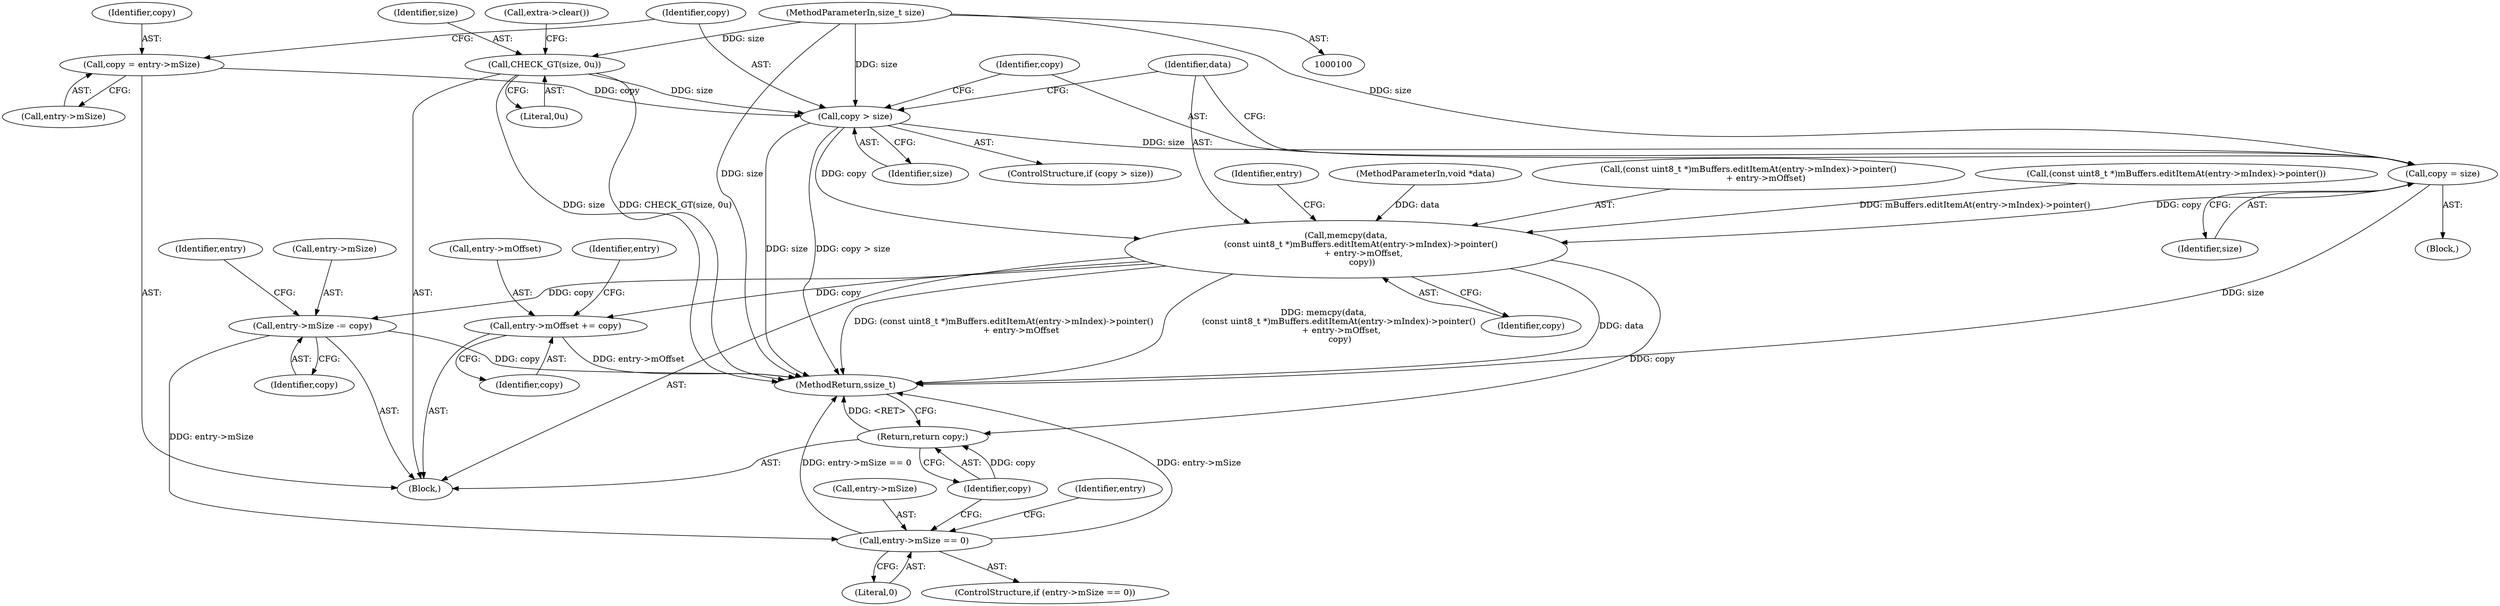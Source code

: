 digraph "0_Android_a2d1d85726aa2a3126e9c331a8e00a8c319c9e2b@API" {
"1000177" [label="(Call,copy > size)"];
"1000171" [label="(Call,copy = entry->mSize)"];
"1000105" [label="(Call,CHECK_GT(size, 0u))"];
"1000102" [label="(MethodParameterIn,size_t size)"];
"1000181" [label="(Call,copy = size)"];
"1000184" [label="(Call,memcpy(data,\n           (const uint8_t *)mBuffers.editItemAt(entry->mIndex)->pointer()\n             + entry->mOffset,\n            copy))"];
"1000194" [label="(Call,entry->mOffset += copy)"];
"1000199" [label="(Call,entry->mSize -= copy)"];
"1000205" [label="(Call,entry->mSize == 0)"];
"1000220" [label="(Return,return copy;)"];
"1000195" [label="(Call,entry->mOffset)"];
"1000101" [label="(MethodParameterIn,void *data)"];
"1000180" [label="(Block,)"];
"1000105" [label="(Call,CHECK_GT(size, 0u))"];
"1000183" [label="(Identifier,size)"];
"1000200" [label="(Call,entry->mSize)"];
"1000108" [label="(Call,extra->clear())"];
"1000173" [label="(Call,entry->mSize)"];
"1000186" [label="(Call,(const uint8_t *)mBuffers.editItemAt(entry->mIndex)->pointer()\n             + entry->mOffset)"];
"1000203" [label="(Identifier,copy)"];
"1000176" [label="(ControlStructure,if (copy > size))"];
"1000177" [label="(Call,copy > size)"];
"1000206" [label="(Call,entry->mSize)"];
"1000209" [label="(Literal,0)"];
"1000106" [label="(Identifier,size)"];
"1000185" [label="(Identifier,data)"];
"1000222" [label="(MethodReturn,ssize_t)"];
"1000198" [label="(Identifier,copy)"];
"1000107" [label="(Literal,0u)"];
"1000221" [label="(Identifier,copy)"];
"1000184" [label="(Call,memcpy(data,\n           (const uint8_t *)mBuffers.editItemAt(entry->mIndex)->pointer()\n             + entry->mOffset,\n            copy))"];
"1000220" [label="(Return,return copy;)"];
"1000104" [label="(Block,)"];
"1000193" [label="(Identifier,copy)"];
"1000187" [label="(Call,(const uint8_t *)mBuffers.editItemAt(entry->mIndex)->pointer())"];
"1000207" [label="(Identifier,entry)"];
"1000196" [label="(Identifier,entry)"];
"1000199" [label="(Call,entry->mSize -= copy)"];
"1000102" [label="(MethodParameterIn,size_t size)"];
"1000178" [label="(Identifier,copy)"];
"1000201" [label="(Identifier,entry)"];
"1000204" [label="(ControlStructure,if (entry->mSize == 0))"];
"1000171" [label="(Call,copy = entry->mSize)"];
"1000181" [label="(Call,copy = size)"];
"1000182" [label="(Identifier,copy)"];
"1000194" [label="(Call,entry->mOffset += copy)"];
"1000179" [label="(Identifier,size)"];
"1000205" [label="(Call,entry->mSize == 0)"];
"1000213" [label="(Identifier,entry)"];
"1000172" [label="(Identifier,copy)"];
"1000177" -> "1000176"  [label="AST: "];
"1000177" -> "1000179"  [label="CFG: "];
"1000178" -> "1000177"  [label="AST: "];
"1000179" -> "1000177"  [label="AST: "];
"1000182" -> "1000177"  [label="CFG: "];
"1000185" -> "1000177"  [label="CFG: "];
"1000177" -> "1000222"  [label="DDG: size"];
"1000177" -> "1000222"  [label="DDG: copy > size"];
"1000171" -> "1000177"  [label="DDG: copy"];
"1000105" -> "1000177"  [label="DDG: size"];
"1000102" -> "1000177"  [label="DDG: size"];
"1000177" -> "1000181"  [label="DDG: size"];
"1000177" -> "1000184"  [label="DDG: copy"];
"1000171" -> "1000104"  [label="AST: "];
"1000171" -> "1000173"  [label="CFG: "];
"1000172" -> "1000171"  [label="AST: "];
"1000173" -> "1000171"  [label="AST: "];
"1000178" -> "1000171"  [label="CFG: "];
"1000105" -> "1000104"  [label="AST: "];
"1000105" -> "1000107"  [label="CFG: "];
"1000106" -> "1000105"  [label="AST: "];
"1000107" -> "1000105"  [label="AST: "];
"1000108" -> "1000105"  [label="CFG: "];
"1000105" -> "1000222"  [label="DDG: size"];
"1000105" -> "1000222"  [label="DDG: CHECK_GT(size, 0u)"];
"1000102" -> "1000105"  [label="DDG: size"];
"1000102" -> "1000100"  [label="AST: "];
"1000102" -> "1000222"  [label="DDG: size"];
"1000102" -> "1000181"  [label="DDG: size"];
"1000181" -> "1000180"  [label="AST: "];
"1000181" -> "1000183"  [label="CFG: "];
"1000182" -> "1000181"  [label="AST: "];
"1000183" -> "1000181"  [label="AST: "];
"1000185" -> "1000181"  [label="CFG: "];
"1000181" -> "1000222"  [label="DDG: size"];
"1000181" -> "1000184"  [label="DDG: copy"];
"1000184" -> "1000104"  [label="AST: "];
"1000184" -> "1000193"  [label="CFG: "];
"1000185" -> "1000184"  [label="AST: "];
"1000186" -> "1000184"  [label="AST: "];
"1000193" -> "1000184"  [label="AST: "];
"1000196" -> "1000184"  [label="CFG: "];
"1000184" -> "1000222"  [label="DDG: data"];
"1000184" -> "1000222"  [label="DDG: (const uint8_t *)mBuffers.editItemAt(entry->mIndex)->pointer()\n             + entry->mOffset"];
"1000184" -> "1000222"  [label="DDG: memcpy(data,\n           (const uint8_t *)mBuffers.editItemAt(entry->mIndex)->pointer()\n             + entry->mOffset,\n            copy)"];
"1000101" -> "1000184"  [label="DDG: data"];
"1000187" -> "1000184"  [label="DDG: mBuffers.editItemAt(entry->mIndex)->pointer()"];
"1000184" -> "1000194"  [label="DDG: copy"];
"1000184" -> "1000199"  [label="DDG: copy"];
"1000184" -> "1000220"  [label="DDG: copy"];
"1000194" -> "1000104"  [label="AST: "];
"1000194" -> "1000198"  [label="CFG: "];
"1000195" -> "1000194"  [label="AST: "];
"1000198" -> "1000194"  [label="AST: "];
"1000201" -> "1000194"  [label="CFG: "];
"1000194" -> "1000222"  [label="DDG: entry->mOffset"];
"1000199" -> "1000104"  [label="AST: "];
"1000199" -> "1000203"  [label="CFG: "];
"1000200" -> "1000199"  [label="AST: "];
"1000203" -> "1000199"  [label="AST: "];
"1000207" -> "1000199"  [label="CFG: "];
"1000199" -> "1000222"  [label="DDG: copy"];
"1000199" -> "1000205"  [label="DDG: entry->mSize"];
"1000205" -> "1000204"  [label="AST: "];
"1000205" -> "1000209"  [label="CFG: "];
"1000206" -> "1000205"  [label="AST: "];
"1000209" -> "1000205"  [label="AST: "];
"1000213" -> "1000205"  [label="CFG: "];
"1000221" -> "1000205"  [label="CFG: "];
"1000205" -> "1000222"  [label="DDG: entry->mSize"];
"1000205" -> "1000222"  [label="DDG: entry->mSize == 0"];
"1000220" -> "1000104"  [label="AST: "];
"1000220" -> "1000221"  [label="CFG: "];
"1000221" -> "1000220"  [label="AST: "];
"1000222" -> "1000220"  [label="CFG: "];
"1000220" -> "1000222"  [label="DDG: <RET>"];
"1000221" -> "1000220"  [label="DDG: copy"];
}
